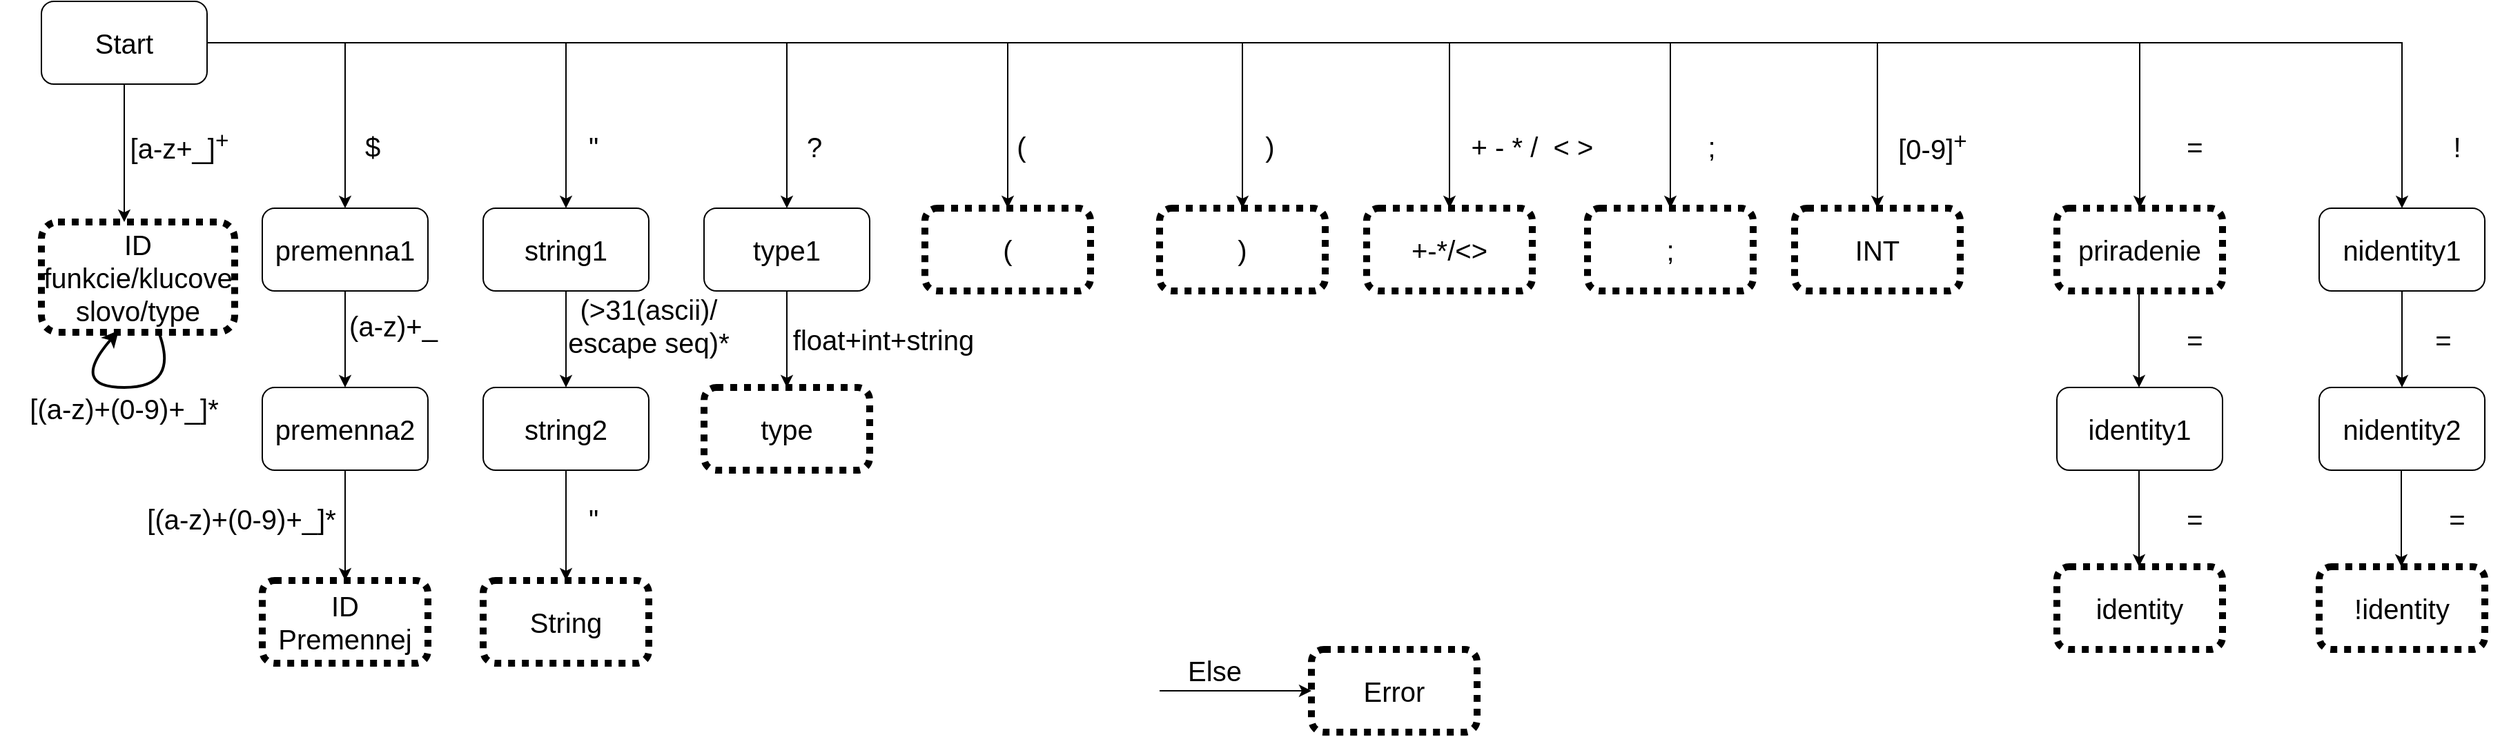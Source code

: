 <mxfile version="20.2.2" type="device"><diagram id="X971HgEmi0tyOYNt7ffj" name="Page-1"><mxGraphModel dx="1422" dy="780" grid="1" gridSize="10" guides="1" tooltips="1" connect="1" arrows="1" fold="1" page="1" pageScale="1" pageWidth="1100" pageHeight="1300" math="0" shadow="0"><root><mxCell id="0"/><mxCell id="1" parent="0"/><mxCell id="o20e-HNHrHSyiWgQdIMh-4" style="edgeStyle=orthogonalEdgeStyle;rounded=0;orthogonalLoop=1;jettySize=auto;html=1;exitX=0.5;exitY=1;exitDx=0;exitDy=0;entryX=0.5;entryY=0;entryDx=0;entryDy=0;fontSize=20;" parent="1" source="UVT_qgRuw39aEJzPOKHG-2" edge="1"><mxGeometry relative="1" as="geometry"><mxPoint x="120" y="210" as="targetPoint"/></mxGeometry></mxCell><mxCell id="o20e-HNHrHSyiWgQdIMh-11" style="edgeStyle=orthogonalEdgeStyle;rounded=0;orthogonalLoop=1;jettySize=auto;html=1;exitX=1;exitY=0.5;exitDx=0;exitDy=0;entryX=0.5;entryY=0;entryDx=0;entryDy=0;fontSize=20;" parent="1" source="UVT_qgRuw39aEJzPOKHG-2" target="o20e-HNHrHSyiWgQdIMh-7" edge="1"><mxGeometry relative="1" as="geometry"/></mxCell><mxCell id="o20e-HNHrHSyiWgQdIMh-22" style="edgeStyle=orthogonalEdgeStyle;rounded=0;orthogonalLoop=1;jettySize=auto;html=1;exitX=1;exitY=0.5;exitDx=0;exitDy=0;entryX=0.5;entryY=0;entryDx=0;entryDy=0;fontSize=20;" parent="1" source="UVT_qgRuw39aEJzPOKHG-2" target="o20e-HNHrHSyiWgQdIMh-16" edge="1"><mxGeometry relative="1" as="geometry"/></mxCell><mxCell id="6ccI-WYBIURdCN76nXHD-2" style="edgeStyle=orthogonalEdgeStyle;rounded=0;orthogonalLoop=1;jettySize=auto;html=1;exitX=1;exitY=0.5;exitDx=0;exitDy=0;entryX=0.5;entryY=0;entryDx=0;entryDy=0;" parent="1" source="UVT_qgRuw39aEJzPOKHG-2" target="6ccI-WYBIURdCN76nXHD-1" edge="1"><mxGeometry relative="1" as="geometry"/></mxCell><mxCell id="6ccI-WYBIURdCN76nXHD-4" style="edgeStyle=orthogonalEdgeStyle;rounded=0;orthogonalLoop=1;jettySize=auto;html=1;exitX=1;exitY=0.5;exitDx=0;exitDy=0;entryX=0.5;entryY=0;entryDx=0;entryDy=0;fontSize=20;" parent="1" source="UVT_qgRuw39aEJzPOKHG-2" target="6ccI-WYBIURdCN76nXHD-3" edge="1"><mxGeometry relative="1" as="geometry"/></mxCell><mxCell id="6ccI-WYBIURdCN76nXHD-6" style="edgeStyle=orthogonalEdgeStyle;rounded=0;orthogonalLoop=1;jettySize=auto;html=1;exitX=1;exitY=0.5;exitDx=0;exitDy=0;entryX=0.5;entryY=0;entryDx=0;entryDy=0;fontSize=20;" parent="1" source="UVT_qgRuw39aEJzPOKHG-2" target="6ccI-WYBIURdCN76nXHD-5" edge="1"><mxGeometry relative="1" as="geometry"/></mxCell><mxCell id="6ccI-WYBIURdCN76nXHD-7" style="edgeStyle=orthogonalEdgeStyle;rounded=0;orthogonalLoop=1;jettySize=auto;html=1;exitX=1;exitY=0.5;exitDx=0;exitDy=0;fontSize=20;entryX=0.5;entryY=0;entryDx=0;entryDy=0;" parent="1" source="UVT_qgRuw39aEJzPOKHG-2" target="6ccI-WYBIURdCN76nXHD-8" edge="1"><mxGeometry relative="1" as="geometry"><mxPoint x="1090" y="200" as="targetPoint"/></mxGeometry></mxCell><mxCell id="6ccI-WYBIURdCN76nXHD-11" style="edgeStyle=orthogonalEdgeStyle;rounded=0;orthogonalLoop=1;jettySize=auto;html=1;exitX=1;exitY=0.5;exitDx=0;exitDy=0;entryX=0.5;entryY=0;entryDx=0;entryDy=0;fontSize=20;" parent="1" source="UVT_qgRuw39aEJzPOKHG-2" target="6ccI-WYBIURdCN76nXHD-9" edge="1"><mxGeometry relative="1" as="geometry"/></mxCell><mxCell id="UVT_qgRuw39aEJzPOKHG-2" value="&lt;font style=&quot;font-size: 20px;&quot;&gt;Start&lt;/font&gt;" style="rounded=1;whiteSpace=wrap;html=1;" parent="1" vertex="1"><mxGeometry x="60" y="50" width="120" height="60" as="geometry"/></mxCell><mxCell id="o20e-HNHrHSyiWgQdIMh-12" style="edgeStyle=orthogonalEdgeStyle;rounded=0;orthogonalLoop=1;jettySize=auto;html=1;exitX=0.5;exitY=1;exitDx=0;exitDy=0;entryX=0.5;entryY=0;entryDx=0;entryDy=0;fontSize=20;" parent="1" source="o20e-HNHrHSyiWgQdIMh-7" target="o20e-HNHrHSyiWgQdIMh-8" edge="1"><mxGeometry relative="1" as="geometry"/></mxCell><mxCell id="o20e-HNHrHSyiWgQdIMh-7" value="premenna1" style="rounded=1;whiteSpace=wrap;html=1;strokeWidth=1;fontSize=20;" parent="1" vertex="1"><mxGeometry x="220" y="200" width="120" height="60" as="geometry"/></mxCell><mxCell id="o20e-HNHrHSyiWgQdIMh-13" style="edgeStyle=orthogonalEdgeStyle;rounded=0;orthogonalLoop=1;jettySize=auto;html=1;exitX=0.5;exitY=1;exitDx=0;exitDy=0;entryX=0.5;entryY=0;entryDx=0;entryDy=0;fontSize=20;" parent="1" source="o20e-HNHrHSyiWgQdIMh-8" edge="1"><mxGeometry relative="1" as="geometry"><mxPoint x="280" y="470" as="targetPoint"/></mxGeometry></mxCell><mxCell id="o20e-HNHrHSyiWgQdIMh-8" value="premenna2" style="rounded=1;whiteSpace=wrap;html=1;strokeWidth=1;fontSize=20;" parent="1" vertex="1"><mxGeometry x="220" y="330" width="120" height="60" as="geometry"/></mxCell><mxCell id="o20e-HNHrHSyiWgQdIMh-10" value="ID&lt;br&gt;Premennej" style="rounded=1;whiteSpace=wrap;html=1;strokeWidth=5;fontSize=20;dashed=1;dashPattern=1 1;" parent="1" vertex="1"><mxGeometry x="220" y="470" width="120" height="60" as="geometry"/></mxCell><mxCell id="o20e-HNHrHSyiWgQdIMh-15" value="String" style="rounded=1;whiteSpace=wrap;html=1;dashed=1;dashPattern=1 1;strokeWidth=5;fontSize=20;" parent="1" vertex="1"><mxGeometry x="380" y="470" width="120" height="60" as="geometry"/></mxCell><mxCell id="o20e-HNHrHSyiWgQdIMh-18" style="edgeStyle=orthogonalEdgeStyle;rounded=0;orthogonalLoop=1;jettySize=auto;html=1;exitX=0.5;exitY=1;exitDx=0;exitDy=0;entryX=0.5;entryY=0;entryDx=0;entryDy=0;fontSize=20;" parent="1" source="o20e-HNHrHSyiWgQdIMh-16" target="o20e-HNHrHSyiWgQdIMh-17" edge="1"><mxGeometry relative="1" as="geometry"/></mxCell><mxCell id="o20e-HNHrHSyiWgQdIMh-16" value="string1" style="rounded=1;whiteSpace=wrap;html=1;strokeWidth=1;fontSize=20;" parent="1" vertex="1"><mxGeometry x="380" y="200" width="120" height="60" as="geometry"/></mxCell><mxCell id="o20e-HNHrHSyiWgQdIMh-20" style="edgeStyle=orthogonalEdgeStyle;rounded=0;orthogonalLoop=1;jettySize=auto;html=1;exitX=0.5;exitY=1;exitDx=0;exitDy=0;entryX=0.5;entryY=0;entryDx=0;entryDy=0;fontSize=20;" parent="1" source="o20e-HNHrHSyiWgQdIMh-17" edge="1"><mxGeometry relative="1" as="geometry"><mxPoint x="440" y="470" as="targetPoint"/></mxGeometry></mxCell><mxCell id="o20e-HNHrHSyiWgQdIMh-17" value="string2" style="rounded=1;whiteSpace=wrap;html=1;strokeWidth=1;fontSize=20;" parent="1" vertex="1"><mxGeometry x="380" y="330" width="120" height="60" as="geometry"/></mxCell><mxCell id="6ccI-WYBIURdCN76nXHD-1" value="&lt;font style=&quot;font-size: 20px;&quot;&gt;(&lt;/font&gt;" style="rounded=1;whiteSpace=wrap;html=1;strokeWidth=5;dashed=1;dashPattern=1 1;" parent="1" vertex="1"><mxGeometry x="700" y="200" width="120" height="60" as="geometry"/></mxCell><mxCell id="6ccI-WYBIURdCN76nXHD-3" value="&lt;font style=&quot;font-size: 20px;&quot;&gt;)&lt;/font&gt;" style="rounded=1;whiteSpace=wrap;html=1;strokeWidth=5;dashed=1;dashPattern=1 1;" parent="1" vertex="1"><mxGeometry x="870" y="200" width="120" height="60" as="geometry"/></mxCell><mxCell id="6ccI-WYBIURdCN76nXHD-5" value="+-*/&amp;lt;&amp;gt;" style="rounded=1;whiteSpace=wrap;html=1;dashed=1;dashPattern=1 1;strokeWidth=5;fontSize=20;" parent="1" vertex="1"><mxGeometry x="1020" y="200" width="120" height="60" as="geometry"/></mxCell><mxCell id="6ccI-WYBIURdCN76nXHD-8" value=";" style="rounded=1;whiteSpace=wrap;html=1;dashed=1;dashPattern=1 1;strokeWidth=5;fontSize=20;" parent="1" vertex="1"><mxGeometry x="1180" y="200" width="120" height="60" as="geometry"/></mxCell><mxCell id="6ccI-WYBIURdCN76nXHD-12" style="edgeStyle=orthogonalEdgeStyle;rounded=0;orthogonalLoop=1;jettySize=auto;html=1;exitX=0.5;exitY=1;exitDx=0;exitDy=0;entryX=0.5;entryY=0;entryDx=0;entryDy=0;fontSize=20;" parent="1" source="6ccI-WYBIURdCN76nXHD-9" target="6ccI-WYBIURdCN76nXHD-10" edge="1"><mxGeometry relative="1" as="geometry"/></mxCell><mxCell id="6ccI-WYBIURdCN76nXHD-9" value="type1" style="rounded=1;whiteSpace=wrap;html=1;strokeWidth=1;fontSize=20;" parent="1" vertex="1"><mxGeometry x="540" y="200" width="120" height="60" as="geometry"/></mxCell><mxCell id="6ccI-WYBIURdCN76nXHD-10" value="type" style="rounded=1;whiteSpace=wrap;html=1;strokeWidth=5;fontSize=20;dashed=1;dashPattern=1 1;" parent="1" vertex="1"><mxGeometry x="540" y="330" width="120" height="60" as="geometry"/></mxCell><mxCell id="6ccI-WYBIURdCN76nXHD-13" value="" style="endArrow=classic;html=1;rounded=0;fontSize=20;entryX=0;entryY=0.5;entryDx=0;entryDy=0;" parent="1" target="6ccI-WYBIURdCN76nXHD-14" edge="1"><mxGeometry width="50" height="50" relative="1" as="geometry"><mxPoint x="870" y="550" as="sourcePoint"/><mxPoint x="940" y="550" as="targetPoint"/></mxGeometry></mxCell><mxCell id="6ccI-WYBIURdCN76nXHD-14" value="Error" style="rounded=1;whiteSpace=wrap;html=1;dashed=1;dashPattern=1 1;strokeWidth=5;fontSize=20;" parent="1" vertex="1"><mxGeometry x="980" y="520" width="120" height="60" as="geometry"/></mxCell><mxCell id="6ccI-WYBIURdCN76nXHD-15" value="Else" style="text;html=1;strokeColor=none;fillColor=none;align=center;verticalAlign=middle;whiteSpace=wrap;rounded=0;dashed=1;dashPattern=1 1;strokeWidth=5;fontSize=20;" parent="1" vertex="1"><mxGeometry x="880" y="520" width="60" height="30" as="geometry"/></mxCell><mxCell id="y2tMM0bqhUSMANe_YBP5-1" value="" style="endArrow=classic;html=1;rounded=0;" edge="1" parent="1"><mxGeometry width="50" height="50" relative="1" as="geometry"><mxPoint x="1240" y="80" as="sourcePoint"/><mxPoint x="1390" y="200" as="targetPoint"/><Array as="points"><mxPoint x="1390" y="80"/></Array></mxGeometry></mxCell><mxCell id="y2tMM0bqhUSMANe_YBP5-2" value="INT" style="rounded=1;whiteSpace=wrap;html=1;dashed=1;dashPattern=1 1;strokeWidth=5;fontSize=20;" vertex="1" parent="1"><mxGeometry x="1330" y="200" width="120" height="60" as="geometry"/></mxCell><mxCell id="y2tMM0bqhUSMANe_YBP5-7" value="identity" style="rounded=1;whiteSpace=wrap;html=1;dashed=1;dashPattern=1 1;strokeWidth=5;fontSize=20;" vertex="1" parent="1"><mxGeometry x="1520" y="460" width="120" height="60" as="geometry"/></mxCell><mxCell id="y2tMM0bqhUSMANe_YBP5-11" value="" style="endArrow=classic;html=1;rounded=0;exitX=0.5;exitY=1;exitDx=0;exitDy=0;" edge="1" parent="1"><mxGeometry width="50" height="50" relative="1" as="geometry"><mxPoint x="1579.5" y="260" as="sourcePoint"/><mxPoint x="1579.5" y="330" as="targetPoint"/></mxGeometry></mxCell><mxCell id="y2tMM0bqhUSMANe_YBP5-12" value="" style="endArrow=classic;html=1;rounded=0;" edge="1" parent="1"><mxGeometry width="50" height="50" relative="1" as="geometry"><mxPoint x="1430" y="80" as="sourcePoint"/><mxPoint x="1580" y="200" as="targetPoint"/><Array as="points"><mxPoint x="1580" y="80"/></Array></mxGeometry></mxCell><mxCell id="y2tMM0bqhUSMANe_YBP5-13" value="identity1" style="rounded=1;whiteSpace=wrap;html=1;strokeWidth=1;fontSize=20;" vertex="1" parent="1"><mxGeometry x="1520" y="330" width="120" height="60" as="geometry"/></mxCell><mxCell id="y2tMM0bqhUSMANe_YBP5-14" value="" style="endArrow=classic;html=1;rounded=0;exitX=0.5;exitY=1;exitDx=0;exitDy=0;" edge="1" parent="1"><mxGeometry width="50" height="50" relative="1" as="geometry"><mxPoint x="1579.5" y="390" as="sourcePoint"/><mxPoint x="1579.5" y="460" as="targetPoint"/></mxGeometry></mxCell><mxCell id="y2tMM0bqhUSMANe_YBP5-17" value="priradenie" style="rounded=1;whiteSpace=wrap;html=1;dashed=1;dashPattern=1 1;strokeWidth=5;fontSize=20;" vertex="1" parent="1"><mxGeometry x="1520" y="200" width="120" height="60" as="geometry"/></mxCell><mxCell id="y2tMM0bqhUSMANe_YBP5-19" value="" style="endArrow=none;html=1;rounded=0;" edge="1" parent="1"><mxGeometry width="50" height="50" relative="1" as="geometry"><mxPoint x="1390" y="80" as="sourcePoint"/><mxPoint x="1430" y="80" as="targetPoint"/></mxGeometry></mxCell><mxCell id="y2tMM0bqhUSMANe_YBP5-21" value="" style="endArrow=classic;html=1;rounded=0;" edge="1" parent="1"><mxGeometry width="50" height="50" relative="1" as="geometry"><mxPoint x="1580" y="80" as="sourcePoint"/><mxPoint x="1770" y="200" as="targetPoint"/><Array as="points"><mxPoint x="1770" y="80"/></Array></mxGeometry></mxCell><mxCell id="y2tMM0bqhUSMANe_YBP5-23" value="nidentity1" style="rounded=1;whiteSpace=wrap;html=1;strokeWidth=1;fontSize=20;" vertex="1" parent="1"><mxGeometry x="1710" y="200" width="120" height="60" as="geometry"/></mxCell><mxCell id="y2tMM0bqhUSMANe_YBP5-24" value="!identity" style="rounded=1;whiteSpace=wrap;html=1;dashed=1;dashPattern=1 1;strokeWidth=5;fontSize=20;" vertex="1" parent="1"><mxGeometry x="1710" y="460" width="120" height="60" as="geometry"/></mxCell><mxCell id="y2tMM0bqhUSMANe_YBP5-25" value="nidentity2" style="rounded=1;whiteSpace=wrap;html=1;strokeWidth=1;fontSize=20;" vertex="1" parent="1"><mxGeometry x="1710" y="330" width="120" height="60" as="geometry"/></mxCell><mxCell id="y2tMM0bqhUSMANe_YBP5-26" value="" style="endArrow=classic;html=1;rounded=0;exitX=0.5;exitY=1;exitDx=0;exitDy=0;" edge="1" parent="1"><mxGeometry width="50" height="50" relative="1" as="geometry"><mxPoint x="1769.5" y="390" as="sourcePoint"/><mxPoint x="1769.5" y="460" as="targetPoint"/></mxGeometry></mxCell><mxCell id="y2tMM0bqhUSMANe_YBP5-29" value="" style="endArrow=classic;html=1;rounded=0;exitX=0.5;exitY=1;exitDx=0;exitDy=0;entryX=0.5;entryY=0;entryDx=0;entryDy=0;" edge="1" parent="1" source="y2tMM0bqhUSMANe_YBP5-23" target="y2tMM0bqhUSMANe_YBP5-25"><mxGeometry width="50" height="50" relative="1" as="geometry"><mxPoint x="1850" y="330" as="sourcePoint"/><mxPoint x="1900" y="280" as="targetPoint"/></mxGeometry></mxCell><mxCell id="y2tMM0bqhUSMANe_YBP5-30" value="&lt;font style=&quot;font-size: 20px;&quot;&gt;[a-z+_]&lt;sup&gt;+&lt;/sup&gt;&lt;/font&gt;" style="text;html=1;strokeColor=none;fillColor=none;align=center;verticalAlign=middle;whiteSpace=wrap;rounded=0;fontSize=16;" vertex="1" parent="1"><mxGeometry x="120" y="140" width="80" height="30" as="geometry"/></mxCell><mxCell id="y2tMM0bqhUSMANe_YBP5-32" value="ID funkcie/klucove slovo/type" style="rounded=1;whiteSpace=wrap;html=1;strokeWidth=5;fontSize=20;dashed=1;dashPattern=1 1;" vertex="1" parent="1"><mxGeometry x="60" y="210" width="140" height="80" as="geometry"/></mxCell><mxCell id="y2tMM0bqhUSMANe_YBP5-34" value="" style="curved=1;endArrow=classic;html=1;rounded=0;fontSize=20;entryX=0.4;entryY=0.983;entryDx=0;entryDy=0;entryPerimeter=0;strokeWidth=2;" edge="1" parent="1" source="y2tMM0bqhUSMANe_YBP5-32" target="y2tMM0bqhUSMANe_YBP5-32"><mxGeometry width="50" height="50" relative="1" as="geometry"><mxPoint x="60" y="430" as="sourcePoint"/><mxPoint x="110" y="380" as="targetPoint"/><Array as="points"><mxPoint x="160" y="330"/><mxPoint x="80" y="330"/></Array></mxGeometry></mxCell><mxCell id="y2tMM0bqhUSMANe_YBP5-35" value="&lt;font style=&quot;font-size: 20px;&quot;&gt;[(a-z)+(0-9)+_]*&lt;/font&gt;" style="text;html=1;strokeColor=none;fillColor=none;align=center;verticalAlign=middle;whiteSpace=wrap;rounded=0;fontSize=16;" vertex="1" parent="1"><mxGeometry x="30" y="330" width="180" height="30" as="geometry"/></mxCell><mxCell id="y2tMM0bqhUSMANe_YBP5-36" value="$" style="text;html=1;strokeColor=none;fillColor=none;align=center;verticalAlign=middle;whiteSpace=wrap;rounded=0;fontSize=20;" vertex="1" parent="1"><mxGeometry x="270" y="140" width="60" height="30" as="geometry"/></mxCell><mxCell id="y2tMM0bqhUSMANe_YBP5-37" value="&lt;font style=&quot;font-size: 20px;&quot;&gt;(a-z)+_&lt;/font&gt;" style="text;html=1;strokeColor=none;fillColor=none;align=center;verticalAlign=middle;whiteSpace=wrap;rounded=0;fontSize=16;" vertex="1" parent="1"><mxGeometry x="220" y="270" width="190" height="30" as="geometry"/></mxCell><mxCell id="y2tMM0bqhUSMANe_YBP5-38" value="&lt;font style=&quot;font-size: 20px;&quot;&gt;[(a-z)+(0-9)+_]*&lt;/font&gt;" style="text;html=1;strokeColor=none;fillColor=none;align=center;verticalAlign=middle;whiteSpace=wrap;rounded=0;fontSize=16;" vertex="1" parent="1"><mxGeometry x="110" y="410" width="190" height="30" as="geometry"/></mxCell><mxCell id="y2tMM0bqhUSMANe_YBP5-39" value="&quot;" style="text;html=1;strokeColor=none;fillColor=none;align=center;verticalAlign=middle;whiteSpace=wrap;rounded=0;fontSize=20;" vertex="1" parent="1"><mxGeometry x="430" y="140" width="60" height="30" as="geometry"/></mxCell><mxCell id="y2tMM0bqhUSMANe_YBP5-40" value="(&amp;gt;31(ascii)/&lt;br&gt;escape seq)*" style="text;html=1;strokeColor=none;fillColor=none;align=center;verticalAlign=middle;whiteSpace=wrap;rounded=0;fontSize=20;" vertex="1" parent="1"><mxGeometry x="430" y="270" width="140" height="30" as="geometry"/></mxCell><mxCell id="y2tMM0bqhUSMANe_YBP5-41" value="&quot;" style="text;html=1;strokeColor=none;fillColor=none;align=center;verticalAlign=middle;whiteSpace=wrap;rounded=0;fontSize=20;" vertex="1" parent="1"><mxGeometry x="430" y="410" width="60" height="30" as="geometry"/></mxCell><mxCell id="y2tMM0bqhUSMANe_YBP5-43" value="float+int+string" style="text;html=1;strokeColor=none;fillColor=none;align=center;verticalAlign=middle;whiteSpace=wrap;rounded=0;fontSize=20;" vertex="1" parent="1"><mxGeometry x="640" y="280" width="60" height="30" as="geometry"/></mxCell><mxCell id="y2tMM0bqhUSMANe_YBP5-45" value="?" style="text;html=1;strokeColor=none;fillColor=none;align=center;verticalAlign=middle;whiteSpace=wrap;rounded=0;fontSize=20;" vertex="1" parent="1"><mxGeometry x="590" y="140" width="60" height="30" as="geometry"/></mxCell><mxCell id="y2tMM0bqhUSMANe_YBP5-46" value="(" style="text;html=1;strokeColor=none;fillColor=none;align=center;verticalAlign=middle;whiteSpace=wrap;rounded=0;fontSize=20;" vertex="1" parent="1"><mxGeometry x="740" y="140" width="60" height="30" as="geometry"/></mxCell><mxCell id="y2tMM0bqhUSMANe_YBP5-47" value=")" style="text;html=1;strokeColor=none;fillColor=none;align=center;verticalAlign=middle;whiteSpace=wrap;rounded=0;fontSize=20;" vertex="1" parent="1"><mxGeometry x="920" y="140" width="60" height="30" as="geometry"/></mxCell><mxCell id="y2tMM0bqhUSMANe_YBP5-48" value="+ - * /&amp;nbsp; &amp;lt; &amp;gt;" style="text;html=1;strokeColor=none;fillColor=none;align=center;verticalAlign=middle;whiteSpace=wrap;rounded=0;fontSize=20;" vertex="1" parent="1"><mxGeometry x="1090" y="140" width="100" height="30" as="geometry"/></mxCell><mxCell id="y2tMM0bqhUSMANe_YBP5-49" value=";" style="text;html=1;strokeColor=none;fillColor=none;align=center;verticalAlign=middle;whiteSpace=wrap;rounded=0;fontSize=20;" vertex="1" parent="1"><mxGeometry x="1240" y="140" width="60" height="30" as="geometry"/></mxCell><mxCell id="y2tMM0bqhUSMANe_YBP5-50" value="[0-9]&lt;sup&gt;+&lt;/sup&gt;" style="text;html=1;strokeColor=none;fillColor=none;align=center;verticalAlign=middle;whiteSpace=wrap;rounded=0;fontSize=20;" vertex="1" parent="1"><mxGeometry x="1400" y="140" width="60" height="30" as="geometry"/></mxCell><mxCell id="y2tMM0bqhUSMANe_YBP5-51" value="=" style="text;html=1;strokeColor=none;fillColor=none;align=center;verticalAlign=middle;whiteSpace=wrap;rounded=0;fontSize=20;" vertex="1" parent="1"><mxGeometry x="1590" y="140" width="60" height="30" as="geometry"/></mxCell><mxCell id="y2tMM0bqhUSMANe_YBP5-52" value="=" style="text;html=1;strokeColor=none;fillColor=none;align=center;verticalAlign=middle;whiteSpace=wrap;rounded=0;fontSize=20;" vertex="1" parent="1"><mxGeometry x="1590" y="280" width="60" height="30" as="geometry"/></mxCell><mxCell id="y2tMM0bqhUSMANe_YBP5-53" value="=" style="text;html=1;strokeColor=none;fillColor=none;align=center;verticalAlign=middle;whiteSpace=wrap;rounded=0;fontSize=20;" vertex="1" parent="1"><mxGeometry x="1590" y="410" width="60" height="30" as="geometry"/></mxCell><mxCell id="y2tMM0bqhUSMANe_YBP5-54" value="=" style="text;html=1;strokeColor=none;fillColor=none;align=center;verticalAlign=middle;whiteSpace=wrap;rounded=0;fontSize=20;" vertex="1" parent="1"><mxGeometry x="1780" y="410" width="60" height="30" as="geometry"/></mxCell><mxCell id="y2tMM0bqhUSMANe_YBP5-55" value="=" style="text;html=1;strokeColor=none;fillColor=none;align=center;verticalAlign=middle;whiteSpace=wrap;rounded=0;fontSize=20;" vertex="1" parent="1"><mxGeometry x="1770" y="280" width="60" height="30" as="geometry"/></mxCell><mxCell id="y2tMM0bqhUSMANe_YBP5-56" value="!" style="text;html=1;strokeColor=none;fillColor=none;align=center;verticalAlign=middle;whiteSpace=wrap;rounded=0;fontSize=20;" vertex="1" parent="1"><mxGeometry x="1780" y="140" width="60" height="30" as="geometry"/></mxCell></root></mxGraphModel></diagram></mxfile>